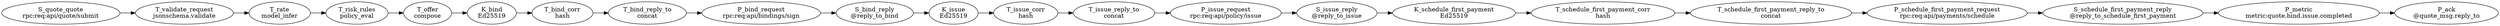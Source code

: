digraph G {
  rankdir=LR;
  n0 [label="S_quote_quote
rpc:req:api/quote/submit"];
  n1 [label="T_validate_request
jsonschema.validate"];
  n0 -> n1;
  n2 [label="T_rate
model_infer"];
  n1 -> n2;
  n3 [label="T_risk_rules
policy_eval"];
  n2 -> n3;
  n4 [label="T_offer
compose"];
  n3 -> n4;
  n5 [label="K_bind
Ed25519"];
  n4 -> n5;
  n6 [label="T_bind_corr
hash"];
  n5 -> n6;
  n7 [label="T_bind_reply_to
concat"];
  n6 -> n7;
  n8 [label="P_bind_request
rpc:req:api/bindings/sign"];
  n7 -> n8;
  n9 [label="S_bind_reply
@reply_to_bind"];
  n8 -> n9;
  n10 [label="K_issue
Ed25519"];
  n9 -> n10;
  n11 [label="T_issue_corr
hash"];
  n10 -> n11;
  n12 [label="T_issue_reply_to
concat"];
  n11 -> n12;
  n13 [label="P_issue_request
rpc:req:api/policy/issue"];
  n12 -> n13;
  n14 [label="S_issue_reply
@reply_to_issue"];
  n13 -> n14;
  n15 [label="K_schedule_first_payment
Ed25519"];
  n14 -> n15;
  n16 [label="T_schedule_first_payment_corr
hash"];
  n15 -> n16;
  n17 [label="T_schedule_first_payment_reply_to
concat"];
  n16 -> n17;
  n18 [label="P_schedule_first_payment_request
rpc:req:api/payments/schedule"];
  n17 -> n18;
  n19 [label="S_schedule_first_payment_reply
@reply_to_schedule_first_payment"];
  n18 -> n19;
  n20 [label="P_metric
metric:quote.bind.issue.completed"];
  n19 -> n20;
  n21 [label="P_ack
@quote_msg.reply_to"];
  n20 -> n21;
}
